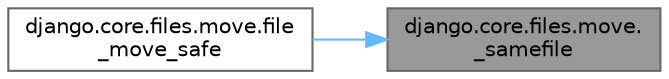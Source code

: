 digraph "django.core.files.move._samefile"
{
 // LATEX_PDF_SIZE
  bgcolor="transparent";
  edge [fontname=Helvetica,fontsize=10,labelfontname=Helvetica,labelfontsize=10];
  node [fontname=Helvetica,fontsize=10,shape=box,height=0.2,width=0.4];
  rankdir="RL";
  Node1 [id="Node000001",label="django.core.files.move.\l_samefile",height=0.2,width=0.4,color="gray40", fillcolor="grey60", style="filled", fontcolor="black",tooltip=" "];
  Node1 -> Node2 [id="edge1_Node000001_Node000002",dir="back",color="steelblue1",style="solid",tooltip=" "];
  Node2 [id="Node000002",label="django.core.files.move.file\l_move_safe",height=0.2,width=0.4,color="grey40", fillcolor="white", style="filled",URL="$namespacedjango_1_1core_1_1files_1_1move.html#a390d04b538125be1b95b4fdd459b8c99",tooltip=" "];
}
